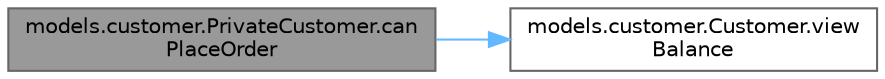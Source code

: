 digraph "models.customer.PrivateCustomer.canPlaceOrder"
{
 // LATEX_PDF_SIZE
  bgcolor="transparent";
  edge [fontname=Helvetica,fontsize=10,labelfontname=Helvetica,labelfontsize=10];
  node [fontname=Helvetica,fontsize=10,shape=box,height=0.2,width=0.4];
  rankdir="LR";
  Node1 [id="Node000001",label="models.customer.PrivateCustomer.can\lPlaceOrder",height=0.2,width=0.4,color="gray40", fillcolor="grey60", style="filled", fontcolor="black",tooltip="Checks if the private customer can place an order."];
  Node1 -> Node2 [id="edge1_Node000001_Node000002",color="steelblue1",style="solid",tooltip=" "];
  Node2 [id="Node000002",label="models.customer.Customer.view\lBalance",height=0.2,width=0.4,color="grey40", fillcolor="white", style="filled",URL="$classmodels_1_1customer_1_1_customer.html#ad49c1dee830192f50d3e55bebbf5a22b",tooltip="Returns the customer's balance."];
}
